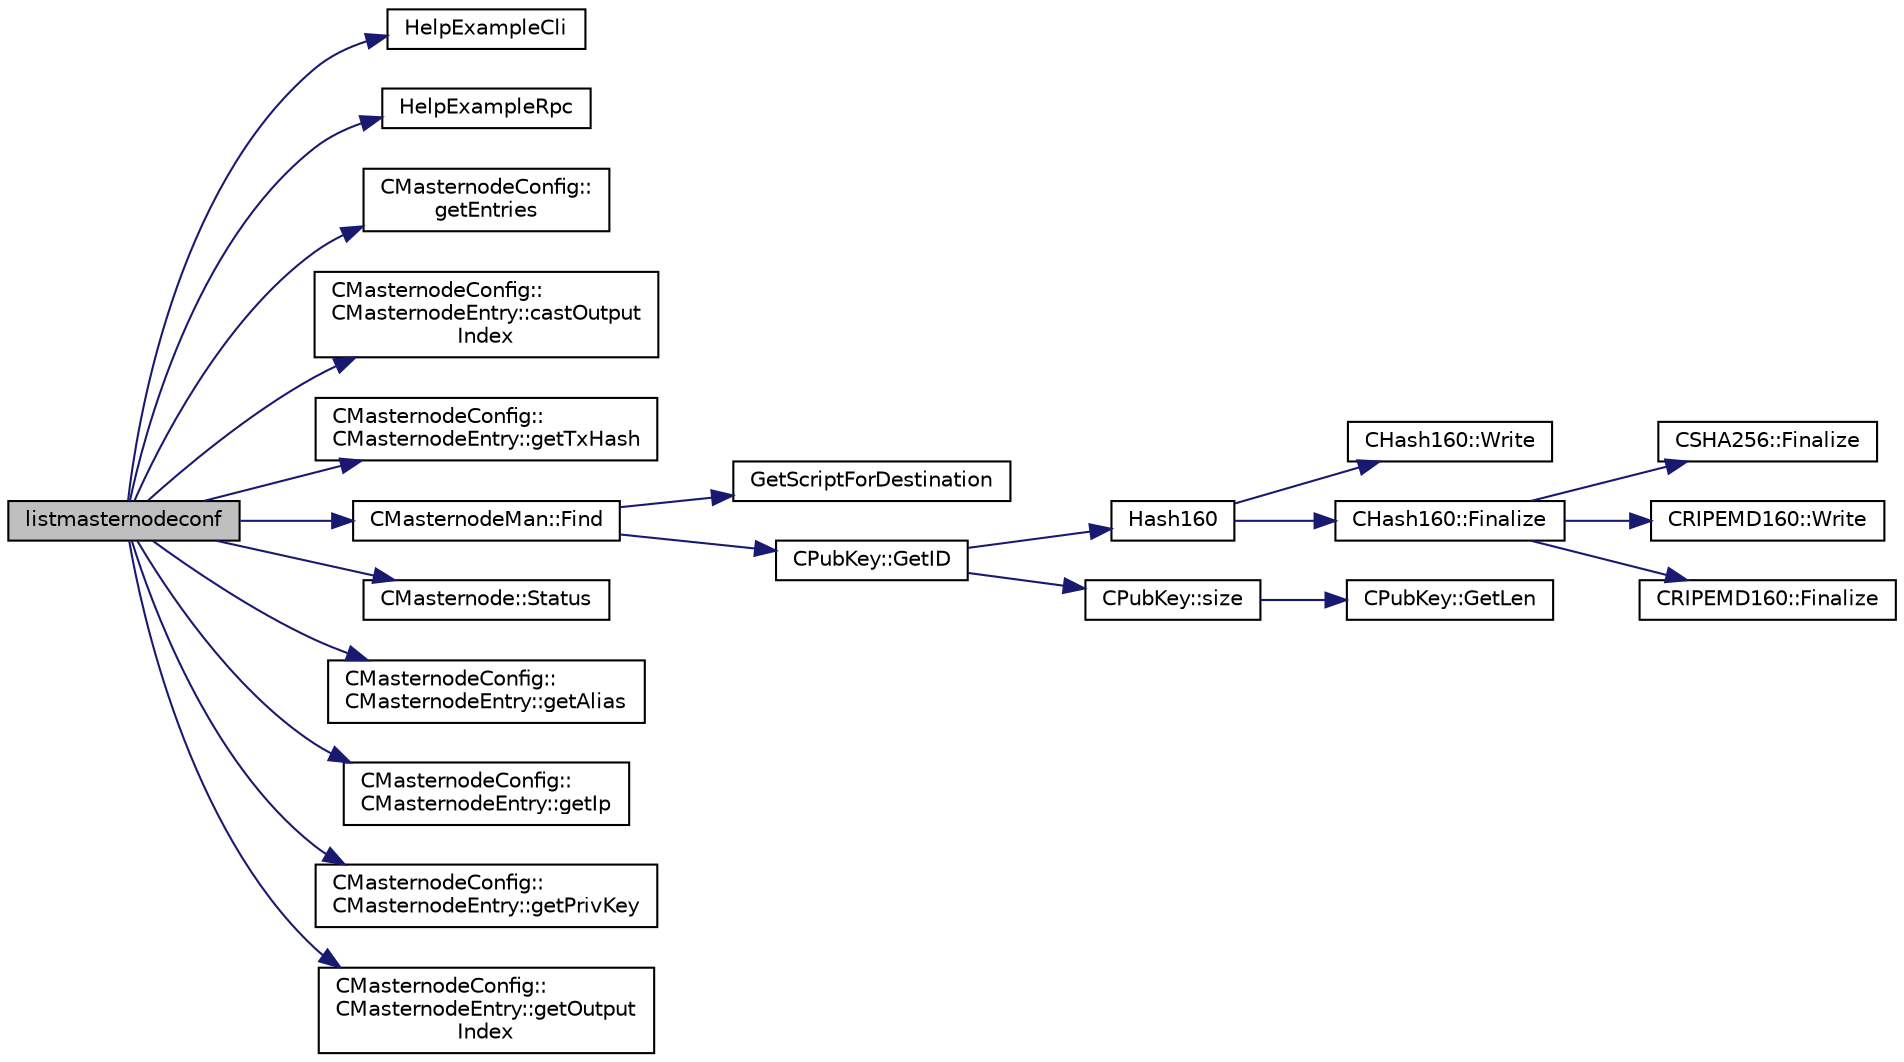 digraph "listmasternodeconf"
{
  edge [fontname="Helvetica",fontsize="10",labelfontname="Helvetica",labelfontsize="10"];
  node [fontname="Helvetica",fontsize="10",shape=record];
  rankdir="LR";
  Node233 [label="listmasternodeconf",height=0.2,width=0.4,color="black", fillcolor="grey75", style="filled", fontcolor="black"];
  Node233 -> Node234 [color="midnightblue",fontsize="10",style="solid",fontname="Helvetica"];
  Node234 [label="HelpExampleCli",height=0.2,width=0.4,color="black", fillcolor="white", style="filled",URL="$rpcserver_8cpp.html#ac01ac6eab5467567ed0da106814e04ec"];
  Node233 -> Node235 [color="midnightblue",fontsize="10",style="solid",fontname="Helvetica"];
  Node235 [label="HelpExampleRpc",height=0.2,width=0.4,color="black", fillcolor="white", style="filled",URL="$rpcserver_8cpp.html#a06ea60e24e5a1053a14a11b1009bf9ef"];
  Node233 -> Node236 [color="midnightblue",fontsize="10",style="solid",fontname="Helvetica"];
  Node236 [label="CMasternodeConfig::\lgetEntries",height=0.2,width=0.4,color="black", fillcolor="white", style="filled",URL="$class_c_masternode_config.html#a21fb5f410e3dcd55429f256d4efe4e61"];
  Node233 -> Node237 [color="midnightblue",fontsize="10",style="solid",fontname="Helvetica"];
  Node237 [label="CMasternodeConfig::\lCMasternodeEntry::castOutput\lIndex",height=0.2,width=0.4,color="black", fillcolor="white", style="filled",URL="$class_c_masternode_config_1_1_c_masternode_entry.html#a2b6bd533a4a01a1fc486858f8c3856c5"];
  Node233 -> Node238 [color="midnightblue",fontsize="10",style="solid",fontname="Helvetica"];
  Node238 [label="CMasternodeConfig::\lCMasternodeEntry::getTxHash",height=0.2,width=0.4,color="black", fillcolor="white", style="filled",URL="$class_c_masternode_config_1_1_c_masternode_entry.html#a08039c5a3271a278c64a706c4b53d29b"];
  Node233 -> Node239 [color="midnightblue",fontsize="10",style="solid",fontname="Helvetica"];
  Node239 [label="CMasternodeMan::Find",height=0.2,width=0.4,color="black", fillcolor="white", style="filled",URL="$class_c_masternode_man.html#a3d34836c6992d29c485ba94a0c1e0ae6",tooltip="Find an entry. "];
  Node239 -> Node240 [color="midnightblue",fontsize="10",style="solid",fontname="Helvetica"];
  Node240 [label="GetScriptForDestination",height=0.2,width=0.4,color="black", fillcolor="white", style="filled",URL="$standard_8cpp.html#ae40f28d3b46c21033f6ee1f1200d0321"];
  Node239 -> Node241 [color="midnightblue",fontsize="10",style="solid",fontname="Helvetica"];
  Node241 [label="CPubKey::GetID",height=0.2,width=0.4,color="black", fillcolor="white", style="filled",URL="$class_c_pub_key.html#a2675f7e6f72eff68e7a5227289feb021",tooltip="Get the KeyID of this public key (hash of its serialization) "];
  Node241 -> Node242 [color="midnightblue",fontsize="10",style="solid",fontname="Helvetica"];
  Node242 [label="Hash160",height=0.2,width=0.4,color="black", fillcolor="white", style="filled",URL="$hash_8h.html#a4490f70ddae16e9e48460a0416a48a6b",tooltip="Compute the 160-bit hash an object. "];
  Node242 -> Node243 [color="midnightblue",fontsize="10",style="solid",fontname="Helvetica"];
  Node243 [label="CHash160::Write",height=0.2,width=0.4,color="black", fillcolor="white", style="filled",URL="$class_c_hash160.html#af56cdd9443013eb68b246aa8450217f2"];
  Node242 -> Node244 [color="midnightblue",fontsize="10",style="solid",fontname="Helvetica"];
  Node244 [label="CHash160::Finalize",height=0.2,width=0.4,color="black", fillcolor="white", style="filled",URL="$class_c_hash160.html#a9bb08e1772002ae1a5d85017ba7952ee"];
  Node244 -> Node245 [color="midnightblue",fontsize="10",style="solid",fontname="Helvetica"];
  Node245 [label="CSHA256::Finalize",height=0.2,width=0.4,color="black", fillcolor="white", style="filled",URL="$class_c_s_h_a256.html#a4259230be0caefa590bc324fc12b9b90"];
  Node244 -> Node246 [color="midnightblue",fontsize="10",style="solid",fontname="Helvetica"];
  Node246 [label="CRIPEMD160::Write",height=0.2,width=0.4,color="black", fillcolor="white", style="filled",URL="$class_c_r_i_p_e_m_d160.html#a221143b9d94af623d07c4f4ba1bf6007"];
  Node244 -> Node247 [color="midnightblue",fontsize="10",style="solid",fontname="Helvetica"];
  Node247 [label="CRIPEMD160::Finalize",height=0.2,width=0.4,color="black", fillcolor="white", style="filled",URL="$class_c_r_i_p_e_m_d160.html#a2a11566fbf9d1339b819833313fc4e51"];
  Node241 -> Node248 [color="midnightblue",fontsize="10",style="solid",fontname="Helvetica"];
  Node248 [label="CPubKey::size",height=0.2,width=0.4,color="black", fillcolor="white", style="filled",URL="$class_c_pub_key.html#a6bb28fcf0a5f799c69f5b7269363b309",tooltip="Simple read-only vector-like interface to the pubkey data. "];
  Node248 -> Node249 [color="midnightblue",fontsize="10",style="solid",fontname="Helvetica"];
  Node249 [label="CPubKey::GetLen",height=0.2,width=0.4,color="black", fillcolor="white", style="filled",URL="$class_c_pub_key.html#a7dc71b3f037c84268dc22de97d7b65fb",tooltip="Compute the length of a pubkey with a given first byte. "];
  Node233 -> Node250 [color="midnightblue",fontsize="10",style="solid",fontname="Helvetica"];
  Node250 [label="CMasternode::Status",height=0.2,width=0.4,color="black", fillcolor="white", style="filled",URL="$class_c_masternode.html#a9c1beafb61c235684d66cb2ee73c2642"];
  Node233 -> Node251 [color="midnightblue",fontsize="10",style="solid",fontname="Helvetica"];
  Node251 [label="CMasternodeConfig::\lCMasternodeEntry::getAlias",height=0.2,width=0.4,color="black", fillcolor="white", style="filled",URL="$class_c_masternode_config_1_1_c_masternode_entry.html#abf242505d9955e37da0628a35d26677e"];
  Node233 -> Node252 [color="midnightblue",fontsize="10",style="solid",fontname="Helvetica"];
  Node252 [label="CMasternodeConfig::\lCMasternodeEntry::getIp",height=0.2,width=0.4,color="black", fillcolor="white", style="filled",URL="$class_c_masternode_config_1_1_c_masternode_entry.html#a50b3672f986b569c83bf29e08f8165c8"];
  Node233 -> Node253 [color="midnightblue",fontsize="10",style="solid",fontname="Helvetica"];
  Node253 [label="CMasternodeConfig::\lCMasternodeEntry::getPrivKey",height=0.2,width=0.4,color="black", fillcolor="white", style="filled",URL="$class_c_masternode_config_1_1_c_masternode_entry.html#ab0e21a945e43940b659bf289f9280552"];
  Node233 -> Node254 [color="midnightblue",fontsize="10",style="solid",fontname="Helvetica"];
  Node254 [label="CMasternodeConfig::\lCMasternodeEntry::getOutput\lIndex",height=0.2,width=0.4,color="black", fillcolor="white", style="filled",URL="$class_c_masternode_config_1_1_c_masternode_entry.html#a4aff6625aebbc697706d13fdf044cafa"];
}
